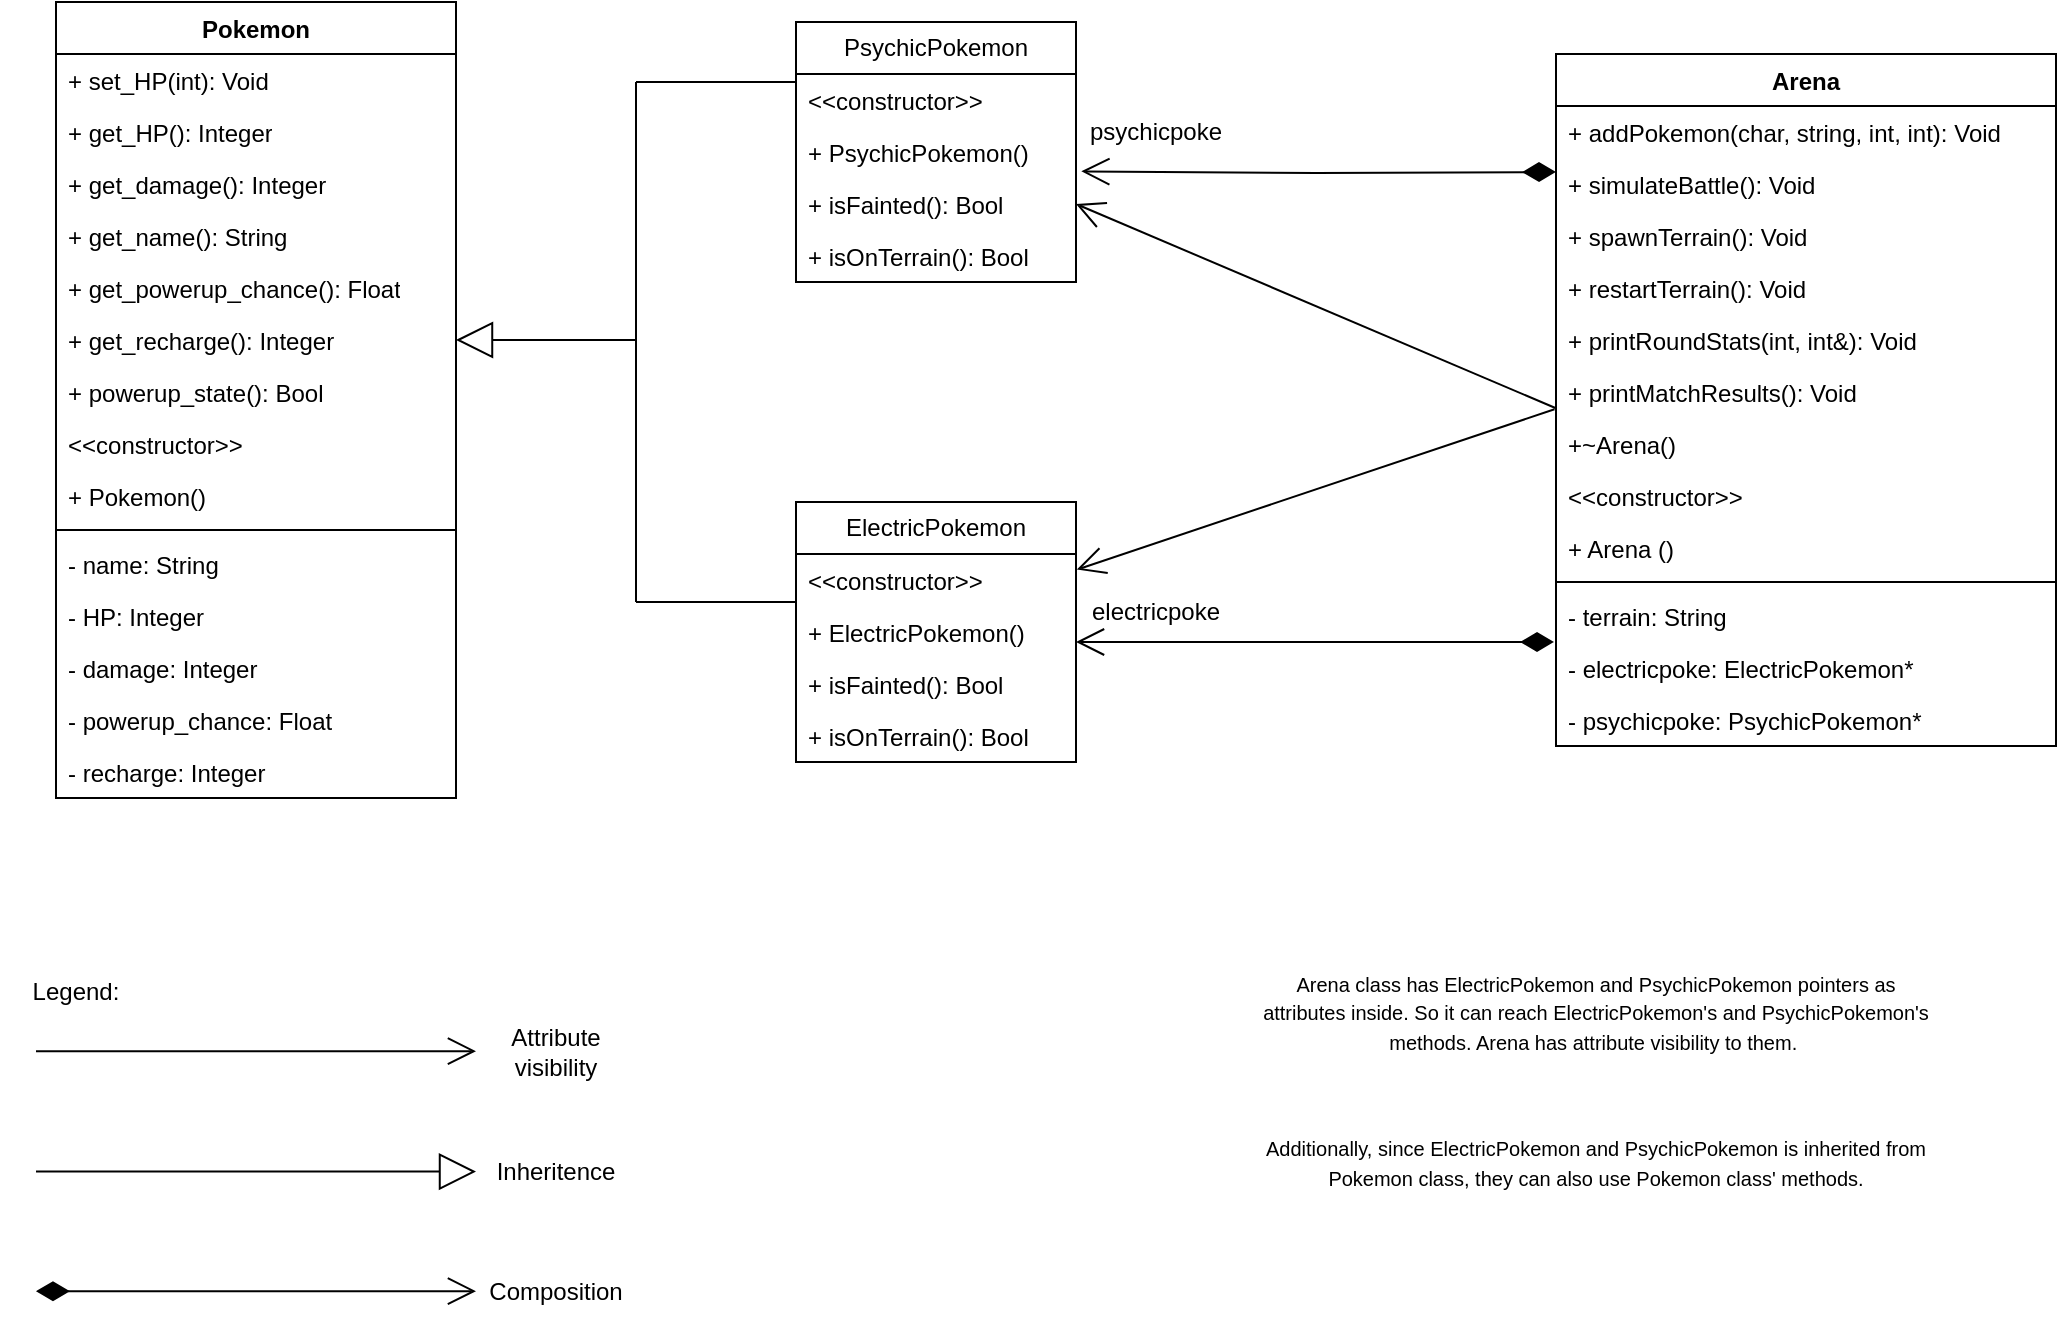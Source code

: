 <mxfile version="21.2.9" type="device">
  <diagram name="Page-1" id="c4acf3e9-155e-7222-9cf6-157b1a14988f">
    <mxGraphModel dx="1683" dy="937" grid="1" gridSize="10" guides="1" tooltips="1" connect="1" arrows="1" fold="1" page="1" pageScale="1" pageWidth="1169" pageHeight="827" background="none" math="0" shadow="0">
      <root>
        <mxCell id="0" />
        <mxCell id="1" parent="0" />
        <mxCell id="cIVwIA2BD3kw9UyIuzl2-102" value="Pokemon" style="swimlane;fontStyle=1;align=center;verticalAlign=top;childLayout=stackLayout;horizontal=1;startSize=26;horizontalStack=0;resizeParent=1;resizeParentMax=0;resizeLast=0;collapsible=1;marginBottom=0;whiteSpace=wrap;html=1;strokeWidth=1;" parent="1" vertex="1">
          <mxGeometry x="90" y="140" width="200" height="398" as="geometry" />
        </mxCell>
        <mxCell id="cIVwIA2BD3kw9UyIuzl2-128" value="+ set_HP(int): Void" style="text;strokeColor=none;fillColor=none;align=left;verticalAlign=top;spacingLeft=4;spacingRight=4;overflow=hidden;rotatable=0;points=[[0,0.5],[1,0.5]];portConstraint=eastwest;whiteSpace=wrap;html=1;" parent="cIVwIA2BD3kw9UyIuzl2-102" vertex="1">
          <mxGeometry y="26" width="200" height="26" as="geometry" />
        </mxCell>
        <mxCell id="cIVwIA2BD3kw9UyIuzl2-103" value="+ get_HP(): Integer" style="text;strokeColor=none;fillColor=none;align=left;verticalAlign=top;spacingLeft=4;spacingRight=4;overflow=hidden;rotatable=0;points=[[0,0.5],[1,0.5]];portConstraint=eastwest;whiteSpace=wrap;html=1;" parent="cIVwIA2BD3kw9UyIuzl2-102" vertex="1">
          <mxGeometry y="52" width="200" height="26" as="geometry" />
        </mxCell>
        <mxCell id="cIVwIA2BD3kw9UyIuzl2-123" value="+ get_damage(): Integer" style="text;strokeColor=none;fillColor=none;align=left;verticalAlign=top;spacingLeft=4;spacingRight=4;overflow=hidden;rotatable=0;points=[[0,0.5],[1,0.5]];portConstraint=eastwest;whiteSpace=wrap;html=1;" parent="cIVwIA2BD3kw9UyIuzl2-102" vertex="1">
          <mxGeometry y="78" width="200" height="26" as="geometry" />
        </mxCell>
        <mxCell id="cIVwIA2BD3kw9UyIuzl2-124" value="+ get_name(): String" style="text;strokeColor=none;fillColor=none;align=left;verticalAlign=top;spacingLeft=4;spacingRight=4;overflow=hidden;rotatable=0;points=[[0,0.5],[1,0.5]];portConstraint=eastwest;whiteSpace=wrap;html=1;" parent="cIVwIA2BD3kw9UyIuzl2-102" vertex="1">
          <mxGeometry y="104" width="200" height="26" as="geometry" />
        </mxCell>
        <mxCell id="cIVwIA2BD3kw9UyIuzl2-125" value="+ get_powerup_chance(): Float" style="text;strokeColor=none;fillColor=none;align=left;verticalAlign=top;spacingLeft=4;spacingRight=4;overflow=hidden;rotatable=0;points=[[0,0.5],[1,0.5]];portConstraint=eastwest;whiteSpace=wrap;html=1;" parent="cIVwIA2BD3kw9UyIuzl2-102" vertex="1">
          <mxGeometry y="130" width="200" height="26" as="geometry" />
        </mxCell>
        <mxCell id="cIVwIA2BD3kw9UyIuzl2-129" value="+ get_recharge(): Integer" style="text;strokeColor=none;fillColor=none;align=left;verticalAlign=top;spacingLeft=4;spacingRight=4;overflow=hidden;rotatable=0;points=[[0,0.5],[1,0.5]];portConstraint=eastwest;whiteSpace=wrap;html=1;" parent="cIVwIA2BD3kw9UyIuzl2-102" vertex="1">
          <mxGeometry y="156" width="200" height="26" as="geometry" />
        </mxCell>
        <mxCell id="cIVwIA2BD3kw9UyIuzl2-130" value="+ powerup_state(): Bool" style="text;strokeColor=none;fillColor=none;align=left;verticalAlign=top;spacingLeft=4;spacingRight=4;overflow=hidden;rotatable=0;points=[[0,0.5],[1,0.5]];portConstraint=eastwest;whiteSpace=wrap;html=1;" parent="cIVwIA2BD3kw9UyIuzl2-102" vertex="1">
          <mxGeometry y="182" width="200" height="26" as="geometry" />
        </mxCell>
        <mxCell id="cIVwIA2BD3kw9UyIuzl2-126" value="&amp;lt;&amp;lt;constructor&amp;gt;&amp;gt;" style="text;strokeColor=none;fillColor=none;align=left;verticalAlign=top;spacingLeft=4;spacingRight=4;overflow=hidden;rotatable=0;points=[[0,0.5],[1,0.5]];portConstraint=eastwest;whiteSpace=wrap;html=1;" parent="cIVwIA2BD3kw9UyIuzl2-102" vertex="1">
          <mxGeometry y="208" width="200" height="26" as="geometry" />
        </mxCell>
        <mxCell id="cIVwIA2BD3kw9UyIuzl2-127" value="+ Pokemon()" style="text;strokeColor=none;fillColor=none;align=left;verticalAlign=top;spacingLeft=4;spacingRight=4;overflow=hidden;rotatable=0;points=[[0,0.5],[1,0.5]];portConstraint=eastwest;whiteSpace=wrap;html=1;" parent="cIVwIA2BD3kw9UyIuzl2-102" vertex="1">
          <mxGeometry y="234" width="200" height="26" as="geometry" />
        </mxCell>
        <mxCell id="cIVwIA2BD3kw9UyIuzl2-104" value="" style="line;strokeWidth=1;fillColor=none;align=left;verticalAlign=middle;spacingTop=-1;spacingLeft=3;spacingRight=3;rotatable=0;labelPosition=right;points=[];portConstraint=eastwest;strokeColor=inherit;" parent="cIVwIA2BD3kw9UyIuzl2-102" vertex="1">
          <mxGeometry y="260" width="200" height="8" as="geometry" />
        </mxCell>
        <mxCell id="cIVwIA2BD3kw9UyIuzl2-105" value="- name: String" style="text;strokeColor=none;fillColor=none;align=left;verticalAlign=top;spacingLeft=4;spacingRight=4;overflow=hidden;rotatable=0;points=[[0,0.5],[1,0.5]];portConstraint=eastwest;whiteSpace=wrap;html=1;" parent="cIVwIA2BD3kw9UyIuzl2-102" vertex="1">
          <mxGeometry y="268" width="200" height="26" as="geometry" />
        </mxCell>
        <mxCell id="cIVwIA2BD3kw9UyIuzl2-119" value="- HP: Integer" style="text;strokeColor=none;fillColor=none;align=left;verticalAlign=top;spacingLeft=4;spacingRight=4;overflow=hidden;rotatable=0;points=[[0,0.5],[1,0.5]];portConstraint=eastwest;whiteSpace=wrap;html=1;" parent="cIVwIA2BD3kw9UyIuzl2-102" vertex="1">
          <mxGeometry y="294" width="200" height="26" as="geometry" />
        </mxCell>
        <mxCell id="cIVwIA2BD3kw9UyIuzl2-120" value="- damage: Integer" style="text;strokeColor=none;fillColor=none;align=left;verticalAlign=top;spacingLeft=4;spacingRight=4;overflow=hidden;rotatable=0;points=[[0,0.5],[1,0.5]];portConstraint=eastwest;whiteSpace=wrap;html=1;" parent="cIVwIA2BD3kw9UyIuzl2-102" vertex="1">
          <mxGeometry y="320" width="200" height="26" as="geometry" />
        </mxCell>
        <mxCell id="cIVwIA2BD3kw9UyIuzl2-121" value="- powerup_chance: Float" style="text;strokeColor=none;fillColor=none;align=left;verticalAlign=top;spacingLeft=4;spacingRight=4;overflow=hidden;rotatable=0;points=[[0,0.5],[1,0.5]];portConstraint=eastwest;whiteSpace=wrap;html=1;" parent="cIVwIA2BD3kw9UyIuzl2-102" vertex="1">
          <mxGeometry y="346" width="200" height="26" as="geometry" />
        </mxCell>
        <mxCell id="cIVwIA2BD3kw9UyIuzl2-122" value="- recharge: Integer" style="text;strokeColor=none;fillColor=none;align=left;verticalAlign=top;spacingLeft=4;spacingRight=4;overflow=hidden;rotatable=0;points=[[0,0.5],[1,0.5]];portConstraint=eastwest;whiteSpace=wrap;html=1;" parent="cIVwIA2BD3kw9UyIuzl2-102" vertex="1">
          <mxGeometry y="372" width="200" height="26" as="geometry" />
        </mxCell>
        <mxCell id="cIVwIA2BD3kw9UyIuzl2-147" value="PsychicPokemon" style="swimlane;fontStyle=0;childLayout=stackLayout;horizontal=1;startSize=26;fillColor=none;horizontalStack=0;resizeParent=1;resizeParentMax=0;resizeLast=0;collapsible=1;marginBottom=0;whiteSpace=wrap;html=1;" parent="1" vertex="1">
          <mxGeometry x="460" y="150" width="140" height="130" as="geometry" />
        </mxCell>
        <mxCell id="cIVwIA2BD3kw9UyIuzl2-148" value="&amp;lt;&amp;lt;constructor&amp;gt;&amp;gt;" style="text;strokeColor=none;fillColor=none;align=left;verticalAlign=top;spacingLeft=4;spacingRight=4;overflow=hidden;rotatable=0;points=[[0,0.5],[1,0.5]];portConstraint=eastwest;whiteSpace=wrap;html=1;" parent="cIVwIA2BD3kw9UyIuzl2-147" vertex="1">
          <mxGeometry y="26" width="140" height="26" as="geometry" />
        </mxCell>
        <mxCell id="cIVwIA2BD3kw9UyIuzl2-149" value="+ PsychicPokemon()" style="text;strokeColor=none;fillColor=none;align=left;verticalAlign=top;spacingLeft=4;spacingRight=4;overflow=hidden;rotatable=0;points=[[0,0.5],[1,0.5]];portConstraint=eastwest;whiteSpace=wrap;html=1;" parent="cIVwIA2BD3kw9UyIuzl2-147" vertex="1">
          <mxGeometry y="52" width="140" height="26" as="geometry" />
        </mxCell>
        <mxCell id="cIVwIA2BD3kw9UyIuzl2-150" value="+ isFainted(): Bool" style="text;strokeColor=none;fillColor=none;align=left;verticalAlign=top;spacingLeft=4;spacingRight=4;overflow=hidden;rotatable=0;points=[[0,0.5],[1,0.5]];portConstraint=eastwest;whiteSpace=wrap;html=1;" parent="cIVwIA2BD3kw9UyIuzl2-147" vertex="1">
          <mxGeometry y="78" width="140" height="26" as="geometry" />
        </mxCell>
        <mxCell id="cIVwIA2BD3kw9UyIuzl2-151" value="+ isOnTerrain(): Bool" style="text;strokeColor=none;fillColor=none;align=left;verticalAlign=top;spacingLeft=4;spacingRight=4;overflow=hidden;rotatable=0;points=[[0,0.5],[1,0.5]];portConstraint=eastwest;whiteSpace=wrap;html=1;" parent="cIVwIA2BD3kw9UyIuzl2-147" vertex="1">
          <mxGeometry y="104" width="140" height="26" as="geometry" />
        </mxCell>
        <mxCell id="cIVwIA2BD3kw9UyIuzl2-152" value="ElectricPokemon" style="swimlane;fontStyle=0;childLayout=stackLayout;horizontal=1;startSize=26;fillColor=none;horizontalStack=0;resizeParent=1;resizeParentMax=0;resizeLast=0;collapsible=1;marginBottom=0;whiteSpace=wrap;html=1;" parent="1" vertex="1">
          <mxGeometry x="460" y="390" width="140" height="130" as="geometry" />
        </mxCell>
        <mxCell id="cIVwIA2BD3kw9UyIuzl2-153" value="&amp;lt;&amp;lt;constructor&amp;gt;&amp;gt;" style="text;strokeColor=none;fillColor=none;align=left;verticalAlign=top;spacingLeft=4;spacingRight=4;overflow=hidden;rotatable=0;points=[[0,0.5],[1,0.5]];portConstraint=eastwest;whiteSpace=wrap;html=1;" parent="cIVwIA2BD3kw9UyIuzl2-152" vertex="1">
          <mxGeometry y="26" width="140" height="26" as="geometry" />
        </mxCell>
        <mxCell id="cIVwIA2BD3kw9UyIuzl2-154" value="+ ElectricPokemon()" style="text;strokeColor=none;fillColor=none;align=left;verticalAlign=top;spacingLeft=4;spacingRight=4;overflow=hidden;rotatable=0;points=[[0,0.5],[1,0.5]];portConstraint=eastwest;whiteSpace=wrap;html=1;" parent="cIVwIA2BD3kw9UyIuzl2-152" vertex="1">
          <mxGeometry y="52" width="140" height="26" as="geometry" />
        </mxCell>
        <mxCell id="cIVwIA2BD3kw9UyIuzl2-155" value="+ isFainted(): Bool" style="text;strokeColor=none;fillColor=none;align=left;verticalAlign=top;spacingLeft=4;spacingRight=4;overflow=hidden;rotatable=0;points=[[0,0.5],[1,0.5]];portConstraint=eastwest;whiteSpace=wrap;html=1;" parent="cIVwIA2BD3kw9UyIuzl2-152" vertex="1">
          <mxGeometry y="78" width="140" height="26" as="geometry" />
        </mxCell>
        <mxCell id="cIVwIA2BD3kw9UyIuzl2-156" value="+ isOnTerrain(): Bool" style="text;strokeColor=none;fillColor=none;align=left;verticalAlign=top;spacingLeft=4;spacingRight=4;overflow=hidden;rotatable=0;points=[[0,0.5],[1,0.5]];portConstraint=eastwest;whiteSpace=wrap;html=1;" parent="cIVwIA2BD3kw9UyIuzl2-152" vertex="1">
          <mxGeometry y="104" width="140" height="26" as="geometry" />
        </mxCell>
        <mxCell id="cIVwIA2BD3kw9UyIuzl2-157" value="" style="endArrow=block;endSize=16;endFill=0;html=1;rounded=0;entryX=1;entryY=0.5;entryDx=0;entryDy=0;" parent="1" target="cIVwIA2BD3kw9UyIuzl2-129" edge="1">
          <mxGeometry width="160" relative="1" as="geometry">
            <mxPoint x="380" y="309" as="sourcePoint" />
            <mxPoint x="290" y="413" as="targetPoint" />
          </mxGeometry>
        </mxCell>
        <mxCell id="cIVwIA2BD3kw9UyIuzl2-165" value="" style="endArrow=none;html=1;edgeStyle=orthogonalEdgeStyle;rounded=0;" parent="1" edge="1">
          <mxGeometry relative="1" as="geometry">
            <mxPoint x="380" y="440" as="sourcePoint" />
            <mxPoint x="380" y="180" as="targetPoint" />
          </mxGeometry>
        </mxCell>
        <mxCell id="cIVwIA2BD3kw9UyIuzl2-168" value="" style="endArrow=none;html=1;edgeStyle=orthogonalEdgeStyle;rounded=0;" parent="1" edge="1">
          <mxGeometry relative="1" as="geometry">
            <mxPoint x="460" y="180" as="sourcePoint" />
            <mxPoint x="380" y="180" as="targetPoint" />
            <Array as="points">
              <mxPoint x="380" y="180" />
            </Array>
          </mxGeometry>
        </mxCell>
        <mxCell id="cIVwIA2BD3kw9UyIuzl2-171" value="" style="endArrow=none;html=1;edgeStyle=orthogonalEdgeStyle;rounded=0;" parent="1" edge="1">
          <mxGeometry relative="1" as="geometry">
            <mxPoint x="460" y="440" as="sourcePoint" />
            <mxPoint x="380" y="440" as="targetPoint" />
            <Array as="points">
              <mxPoint x="380" y="440" />
            </Array>
          </mxGeometry>
        </mxCell>
        <mxCell id="cIVwIA2BD3kw9UyIuzl2-173" value="Arena" style="swimlane;fontStyle=1;align=center;verticalAlign=top;childLayout=stackLayout;horizontal=1;startSize=26;horizontalStack=0;resizeParent=1;resizeParentMax=0;resizeLast=0;collapsible=1;marginBottom=0;whiteSpace=wrap;html=1;strokeWidth=1;" parent="1" vertex="1">
          <mxGeometry x="840" y="166" width="250" height="346" as="geometry" />
        </mxCell>
        <mxCell id="cIVwIA2BD3kw9UyIuzl2-174" value="+ addPokemon(char, string, int, int): Void" style="text;strokeColor=none;fillColor=none;align=left;verticalAlign=top;spacingLeft=4;spacingRight=4;overflow=hidden;rotatable=0;points=[[0,0.5],[1,0.5]];portConstraint=eastwest;whiteSpace=wrap;html=1;" parent="cIVwIA2BD3kw9UyIuzl2-173" vertex="1">
          <mxGeometry y="26" width="250" height="26" as="geometry" />
        </mxCell>
        <mxCell id="cIVwIA2BD3kw9UyIuzl2-175" value="+ simulateBattle(): Void" style="text;strokeColor=none;fillColor=none;align=left;verticalAlign=top;spacingLeft=4;spacingRight=4;overflow=hidden;rotatable=0;points=[[0,0.5],[1,0.5]];portConstraint=eastwest;whiteSpace=wrap;html=1;" parent="cIVwIA2BD3kw9UyIuzl2-173" vertex="1">
          <mxGeometry y="52" width="250" height="26" as="geometry" />
        </mxCell>
        <mxCell id="cIVwIA2BD3kw9UyIuzl2-176" value="+ spawnTerrain(): Void" style="text;strokeColor=none;fillColor=none;align=left;verticalAlign=top;spacingLeft=4;spacingRight=4;overflow=hidden;rotatable=0;points=[[0,0.5],[1,0.5]];portConstraint=eastwest;whiteSpace=wrap;html=1;" parent="cIVwIA2BD3kw9UyIuzl2-173" vertex="1">
          <mxGeometry y="78" width="250" height="26" as="geometry" />
        </mxCell>
        <mxCell id="cIVwIA2BD3kw9UyIuzl2-177" value="+ restartTerrain(): Void" style="text;strokeColor=none;fillColor=none;align=left;verticalAlign=top;spacingLeft=4;spacingRight=4;overflow=hidden;rotatable=0;points=[[0,0.5],[1,0.5]];portConstraint=eastwest;whiteSpace=wrap;html=1;" parent="cIVwIA2BD3kw9UyIuzl2-173" vertex="1">
          <mxGeometry y="104" width="250" height="26" as="geometry" />
        </mxCell>
        <mxCell id="cIVwIA2BD3kw9UyIuzl2-178" value="+ printRoundStats(int, int&amp;amp;): Void" style="text;strokeColor=none;fillColor=none;align=left;verticalAlign=top;spacingLeft=4;spacingRight=4;overflow=hidden;rotatable=0;points=[[0,0.5],[1,0.5]];portConstraint=eastwest;whiteSpace=wrap;html=1;" parent="cIVwIA2BD3kw9UyIuzl2-173" vertex="1">
          <mxGeometry y="130" width="250" height="26" as="geometry" />
        </mxCell>
        <mxCell id="cIVwIA2BD3kw9UyIuzl2-179" value="+ printMatchResults(): Void" style="text;strokeColor=none;fillColor=none;align=left;verticalAlign=top;spacingLeft=4;spacingRight=4;overflow=hidden;rotatable=0;points=[[0,0.5],[1,0.5]];portConstraint=eastwest;whiteSpace=wrap;html=1;" parent="cIVwIA2BD3kw9UyIuzl2-173" vertex="1">
          <mxGeometry y="156" width="250" height="26" as="geometry" />
        </mxCell>
        <mxCell id="hHg7yVch5SAH7oQgj4wq-1" value="+~Arena()" style="text;strokeColor=none;fillColor=none;align=left;verticalAlign=top;spacingLeft=4;spacingRight=4;overflow=hidden;rotatable=0;points=[[0,0.5],[1,0.5]];portConstraint=eastwest;whiteSpace=wrap;html=1;" vertex="1" parent="cIVwIA2BD3kw9UyIuzl2-173">
          <mxGeometry y="182" width="250" height="26" as="geometry" />
        </mxCell>
        <mxCell id="cIVwIA2BD3kw9UyIuzl2-181" value="&amp;lt;&amp;lt;constructor&amp;gt;&amp;gt;" style="text;strokeColor=none;fillColor=none;align=left;verticalAlign=top;spacingLeft=4;spacingRight=4;overflow=hidden;rotatable=0;points=[[0,0.5],[1,0.5]];portConstraint=eastwest;whiteSpace=wrap;html=1;" parent="cIVwIA2BD3kw9UyIuzl2-173" vertex="1">
          <mxGeometry y="208" width="250" height="26" as="geometry" />
        </mxCell>
        <mxCell id="cIVwIA2BD3kw9UyIuzl2-182" value="+ Arena ()" style="text;strokeColor=none;fillColor=none;align=left;verticalAlign=top;spacingLeft=4;spacingRight=4;overflow=hidden;rotatable=0;points=[[0,0.5],[1,0.5]];portConstraint=eastwest;whiteSpace=wrap;html=1;" parent="cIVwIA2BD3kw9UyIuzl2-173" vertex="1">
          <mxGeometry y="234" width="250" height="26" as="geometry" />
        </mxCell>
        <mxCell id="cIVwIA2BD3kw9UyIuzl2-183" value="" style="line;strokeWidth=1;fillColor=none;align=left;verticalAlign=middle;spacingTop=-1;spacingLeft=3;spacingRight=3;rotatable=0;labelPosition=right;points=[];portConstraint=eastwest;strokeColor=inherit;" parent="cIVwIA2BD3kw9UyIuzl2-173" vertex="1">
          <mxGeometry y="260" width="250" height="8" as="geometry" />
        </mxCell>
        <mxCell id="cIVwIA2BD3kw9UyIuzl2-184" value="- terrain: String" style="text;strokeColor=none;fillColor=none;align=left;verticalAlign=top;spacingLeft=4;spacingRight=4;overflow=hidden;rotatable=0;points=[[0,0.5],[1,0.5]];portConstraint=eastwest;whiteSpace=wrap;html=1;" parent="cIVwIA2BD3kw9UyIuzl2-173" vertex="1">
          <mxGeometry y="268" width="250" height="26" as="geometry" />
        </mxCell>
        <mxCell id="cIVwIA2BD3kw9UyIuzl2-185" value="- electricpoke: ElectricPokemon*" style="text;strokeColor=none;fillColor=none;align=left;verticalAlign=top;spacingLeft=4;spacingRight=4;overflow=hidden;rotatable=0;points=[[0,0.5],[1,0.5]];portConstraint=eastwest;whiteSpace=wrap;html=1;" parent="cIVwIA2BD3kw9UyIuzl2-173" vertex="1">
          <mxGeometry y="294" width="250" height="26" as="geometry" />
        </mxCell>
        <mxCell id="cIVwIA2BD3kw9UyIuzl2-186" value="- psychicpoke: PsychicPokemon*" style="text;strokeColor=none;fillColor=none;align=left;verticalAlign=top;spacingLeft=4;spacingRight=4;overflow=hidden;rotatable=0;points=[[0,0.5],[1,0.5]];portConstraint=eastwest;whiteSpace=wrap;html=1;" parent="cIVwIA2BD3kw9UyIuzl2-173" vertex="1">
          <mxGeometry y="320" width="250" height="26" as="geometry" />
        </mxCell>
        <mxCell id="cIVwIA2BD3kw9UyIuzl2-189" value="" style="endArrow=open;html=1;endSize=12;startArrow=diamondThin;startSize=14;startFill=1;edgeStyle=orthogonalEdgeStyle;align=left;verticalAlign=bottom;rounded=0;entryX=1.019;entryY=0.872;entryDx=0;entryDy=0;entryPerimeter=0;" parent="1" target="cIVwIA2BD3kw9UyIuzl2-149" edge="1">
          <mxGeometry x="-1" y="3" relative="1" as="geometry">
            <mxPoint x="840" y="225" as="sourcePoint" />
            <mxPoint x="650" y="220" as="targetPoint" />
          </mxGeometry>
        </mxCell>
        <mxCell id="cIVwIA2BD3kw9UyIuzl2-190" value="" style="endArrow=open;html=1;endSize=12;startArrow=diamondThin;startSize=14;startFill=1;edgeStyle=orthogonalEdgeStyle;align=left;verticalAlign=bottom;rounded=0;exitX=-0.006;exitY=0.104;exitDx=0;exitDy=0;exitPerimeter=0;entryX=1.002;entryY=0.72;entryDx=0;entryDy=0;entryPerimeter=0;" parent="1" edge="1">
          <mxGeometry x="-1" y="3" relative="1" as="geometry">
            <mxPoint x="839" y="460" as="sourcePoint" />
            <mxPoint x="600" y="460" as="targetPoint" />
          </mxGeometry>
        </mxCell>
        <mxCell id="cIVwIA2BD3kw9UyIuzl2-191" value="electricpoke" style="text;strokeColor=none;align=center;fillColor=none;html=1;verticalAlign=middle;whiteSpace=wrap;rounded=0;" parent="1" vertex="1">
          <mxGeometry x="610" y="430" width="60" height="30" as="geometry" />
        </mxCell>
        <mxCell id="cIVwIA2BD3kw9UyIuzl2-192" value="psychicpoke" style="text;strokeColor=none;align=center;fillColor=none;html=1;verticalAlign=middle;whiteSpace=wrap;rounded=0;" parent="1" vertex="1">
          <mxGeometry x="610" y="190" width="60" height="30" as="geometry" />
        </mxCell>
        <mxCell id="cIVwIA2BD3kw9UyIuzl2-193" value="" style="endArrow=open;endFill=1;endSize=12;html=1;rounded=0;exitX=0;exitY=0.813;exitDx=0;exitDy=0;entryX=1;entryY=0.5;entryDx=0;entryDy=0;exitPerimeter=0;" parent="1" source="cIVwIA2BD3kw9UyIuzl2-179" target="cIVwIA2BD3kw9UyIuzl2-150" edge="1">
          <mxGeometry width="160" relative="1" as="geometry">
            <mxPoint x="800" y="330" as="sourcePoint" />
            <mxPoint x="580" y="330" as="targetPoint" />
          </mxGeometry>
        </mxCell>
        <mxCell id="cIVwIA2BD3kw9UyIuzl2-194" value="" style="endArrow=open;endFill=1;endSize=12;html=1;rounded=0;exitX=-0.003;exitY=0.832;exitDx=0;exitDy=0;entryX=1.003;entryY=0.3;entryDx=0;entryDy=0;exitPerimeter=0;entryPerimeter=0;" parent="1" source="cIVwIA2BD3kw9UyIuzl2-179" target="cIVwIA2BD3kw9UyIuzl2-153" edge="1">
          <mxGeometry width="160" relative="1" as="geometry">
            <mxPoint x="820" y="338" as="sourcePoint" />
            <mxPoint x="585" y="270" as="targetPoint" />
          </mxGeometry>
        </mxCell>
        <mxCell id="9dU0zCDAC7WIInEZw5TH-1" value="" style="endArrow=open;endFill=1;endSize=12;html=1;rounded=0;exitX=1;exitY=0.75;exitDx=0;exitDy=0;entryX=0;entryY=0.75;entryDx=0;entryDy=0;" parent="1" edge="1">
          <mxGeometry width="160" relative="1" as="geometry">
            <mxPoint x="80" y="664.58" as="sourcePoint" />
            <mxPoint x="300" y="664.58" as="targetPoint" />
          </mxGeometry>
        </mxCell>
        <mxCell id="9dU0zCDAC7WIInEZw5TH-3" value="" style="endArrow=open;html=1;endSize=12;startArrow=diamondThin;startSize=14;startFill=1;edgeStyle=orthogonalEdgeStyle;align=left;verticalAlign=bottom;rounded=0;" parent="1" edge="1">
          <mxGeometry x="-1" y="36" relative="1" as="geometry">
            <mxPoint x="80" y="784.58" as="sourcePoint" />
            <mxPoint x="300" y="784.58" as="targetPoint" />
            <mxPoint x="-30" y="16" as="offset" />
          </mxGeometry>
        </mxCell>
        <mxCell id="9dU0zCDAC7WIInEZw5TH-4" value="Attribute visibility" style="text;strokeColor=none;align=center;fillColor=none;html=1;verticalAlign=middle;whiteSpace=wrap;rounded=0;" parent="1" vertex="1">
          <mxGeometry x="310" y="650" width="60" height="30" as="geometry" />
        </mxCell>
        <mxCell id="9dU0zCDAC7WIInEZw5TH-5" value="Inheritence" style="text;strokeColor=none;align=center;fillColor=none;html=1;verticalAlign=middle;whiteSpace=wrap;rounded=0;" parent="1" vertex="1">
          <mxGeometry x="310" y="710" width="60" height="30" as="geometry" />
        </mxCell>
        <mxCell id="9dU0zCDAC7WIInEZw5TH-6" value="Composition" style="text;strokeColor=none;align=center;fillColor=none;html=1;verticalAlign=middle;whiteSpace=wrap;rounded=0;" parent="1" vertex="1">
          <mxGeometry x="310" y="770" width="60" height="30" as="geometry" />
        </mxCell>
        <mxCell id="9dU0zCDAC7WIInEZw5TH-7" value="Legend:" style="text;strokeColor=none;align=center;fillColor=none;html=1;verticalAlign=middle;whiteSpace=wrap;rounded=0;" parent="1" vertex="1">
          <mxGeometry x="70" y="620" width="60" height="30" as="geometry" />
        </mxCell>
        <mxCell id="9dU0zCDAC7WIInEZw5TH-8" value="" style="endArrow=block;endSize=16;endFill=0;html=1;rounded=0;" parent="1" edge="1">
          <mxGeometry width="160" relative="1" as="geometry">
            <mxPoint x="80" y="724.76" as="sourcePoint" />
            <mxPoint x="300" y="724.76" as="targetPoint" />
          </mxGeometry>
        </mxCell>
        <mxCell id="9dU0zCDAC7WIInEZw5TH-9" value="&lt;span style=&quot;font-size: 10px;&quot;&gt;Arena class has ElectricPokemon and PsychicPokemon pointers as attributes inside. So it can reach ElectricPokemon&#39;s and PsychicPokemon&#39;s methods. Arena has attribute visibility to them.&amp;nbsp;&lt;/span&gt;" style="text;strokeColor=none;align=center;fillColor=none;html=1;verticalAlign=middle;whiteSpace=wrap;rounded=0;" parent="1" vertex="1">
          <mxGeometry x="690" y="630" width="340" height="30" as="geometry" />
        </mxCell>
        <mxCell id="9dU0zCDAC7WIInEZw5TH-10" value="&lt;span style=&quot;font-size: 10px;&quot;&gt;Additionally, since ElectricPokemon and PsychicPokemon is inherited from Pokemon class, they can also use Pokemon class&#39; methods.&lt;/span&gt;" style="text;strokeColor=none;align=center;fillColor=none;html=1;verticalAlign=middle;whiteSpace=wrap;rounded=0;" parent="1" vertex="1">
          <mxGeometry x="690" y="705" width="340" height="30" as="geometry" />
        </mxCell>
      </root>
    </mxGraphModel>
  </diagram>
</mxfile>
